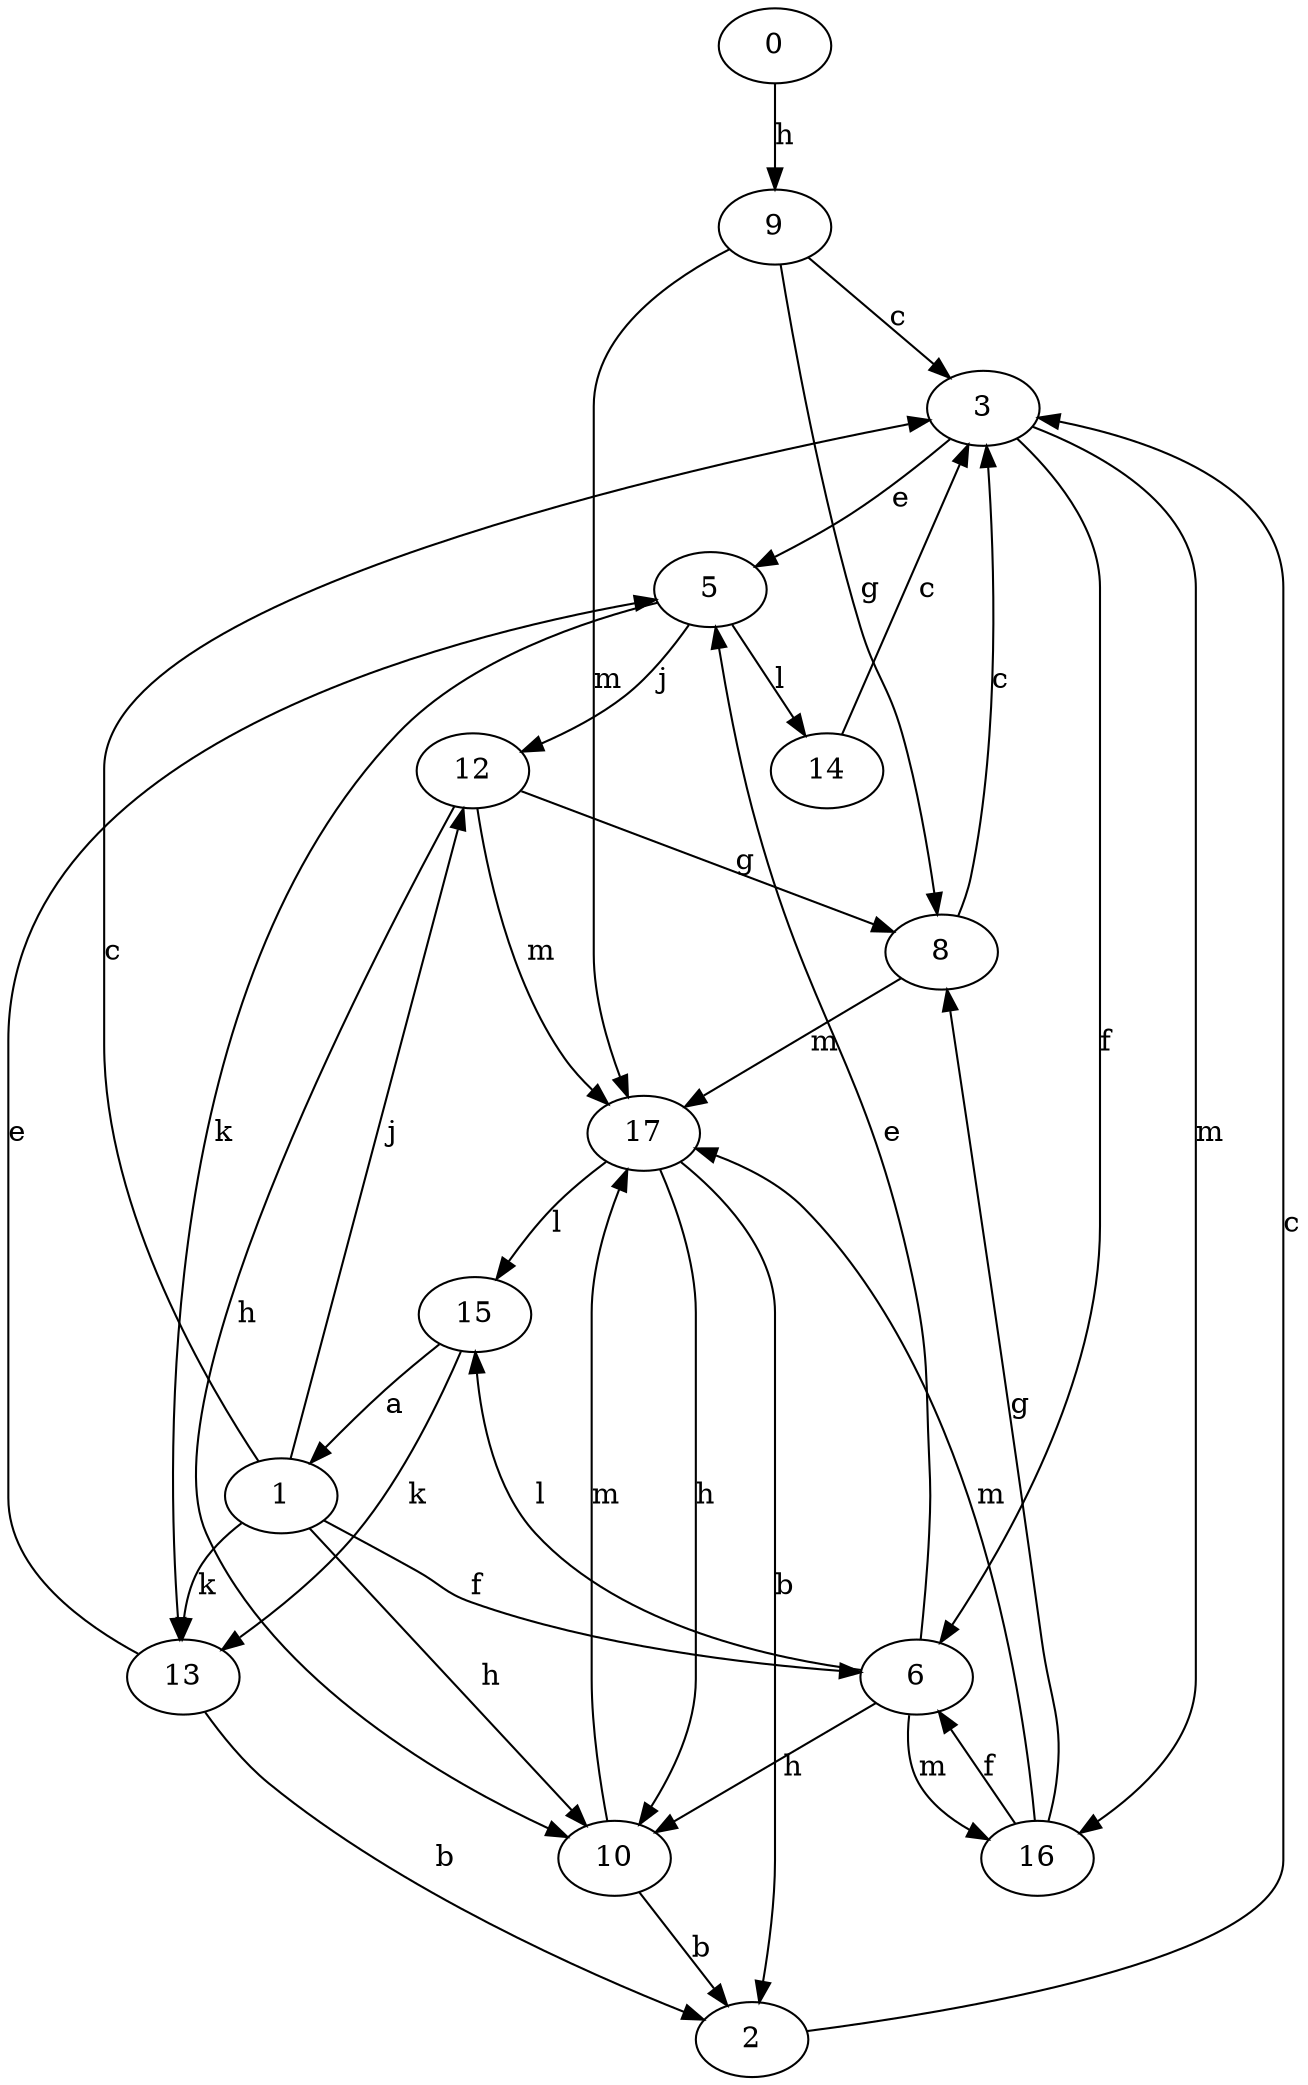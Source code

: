 strict digraph  {
0;
1;
2;
3;
5;
6;
8;
9;
10;
12;
13;
14;
15;
16;
17;
0 -> 9  [label=h];
1 -> 3  [label=c];
1 -> 6  [label=f];
1 -> 10  [label=h];
1 -> 12  [label=j];
1 -> 13  [label=k];
2 -> 3  [label=c];
3 -> 5  [label=e];
3 -> 6  [label=f];
3 -> 16  [label=m];
5 -> 12  [label=j];
5 -> 13  [label=k];
5 -> 14  [label=l];
6 -> 5  [label=e];
6 -> 10  [label=h];
6 -> 15  [label=l];
6 -> 16  [label=m];
8 -> 3  [label=c];
8 -> 17  [label=m];
9 -> 3  [label=c];
9 -> 8  [label=g];
9 -> 17  [label=m];
10 -> 2  [label=b];
10 -> 17  [label=m];
12 -> 8  [label=g];
12 -> 10  [label=h];
12 -> 17  [label=m];
13 -> 2  [label=b];
13 -> 5  [label=e];
14 -> 3  [label=c];
15 -> 1  [label=a];
15 -> 13  [label=k];
16 -> 6  [label=f];
16 -> 8  [label=g];
16 -> 17  [label=m];
17 -> 2  [label=b];
17 -> 10  [label=h];
17 -> 15  [label=l];
}
